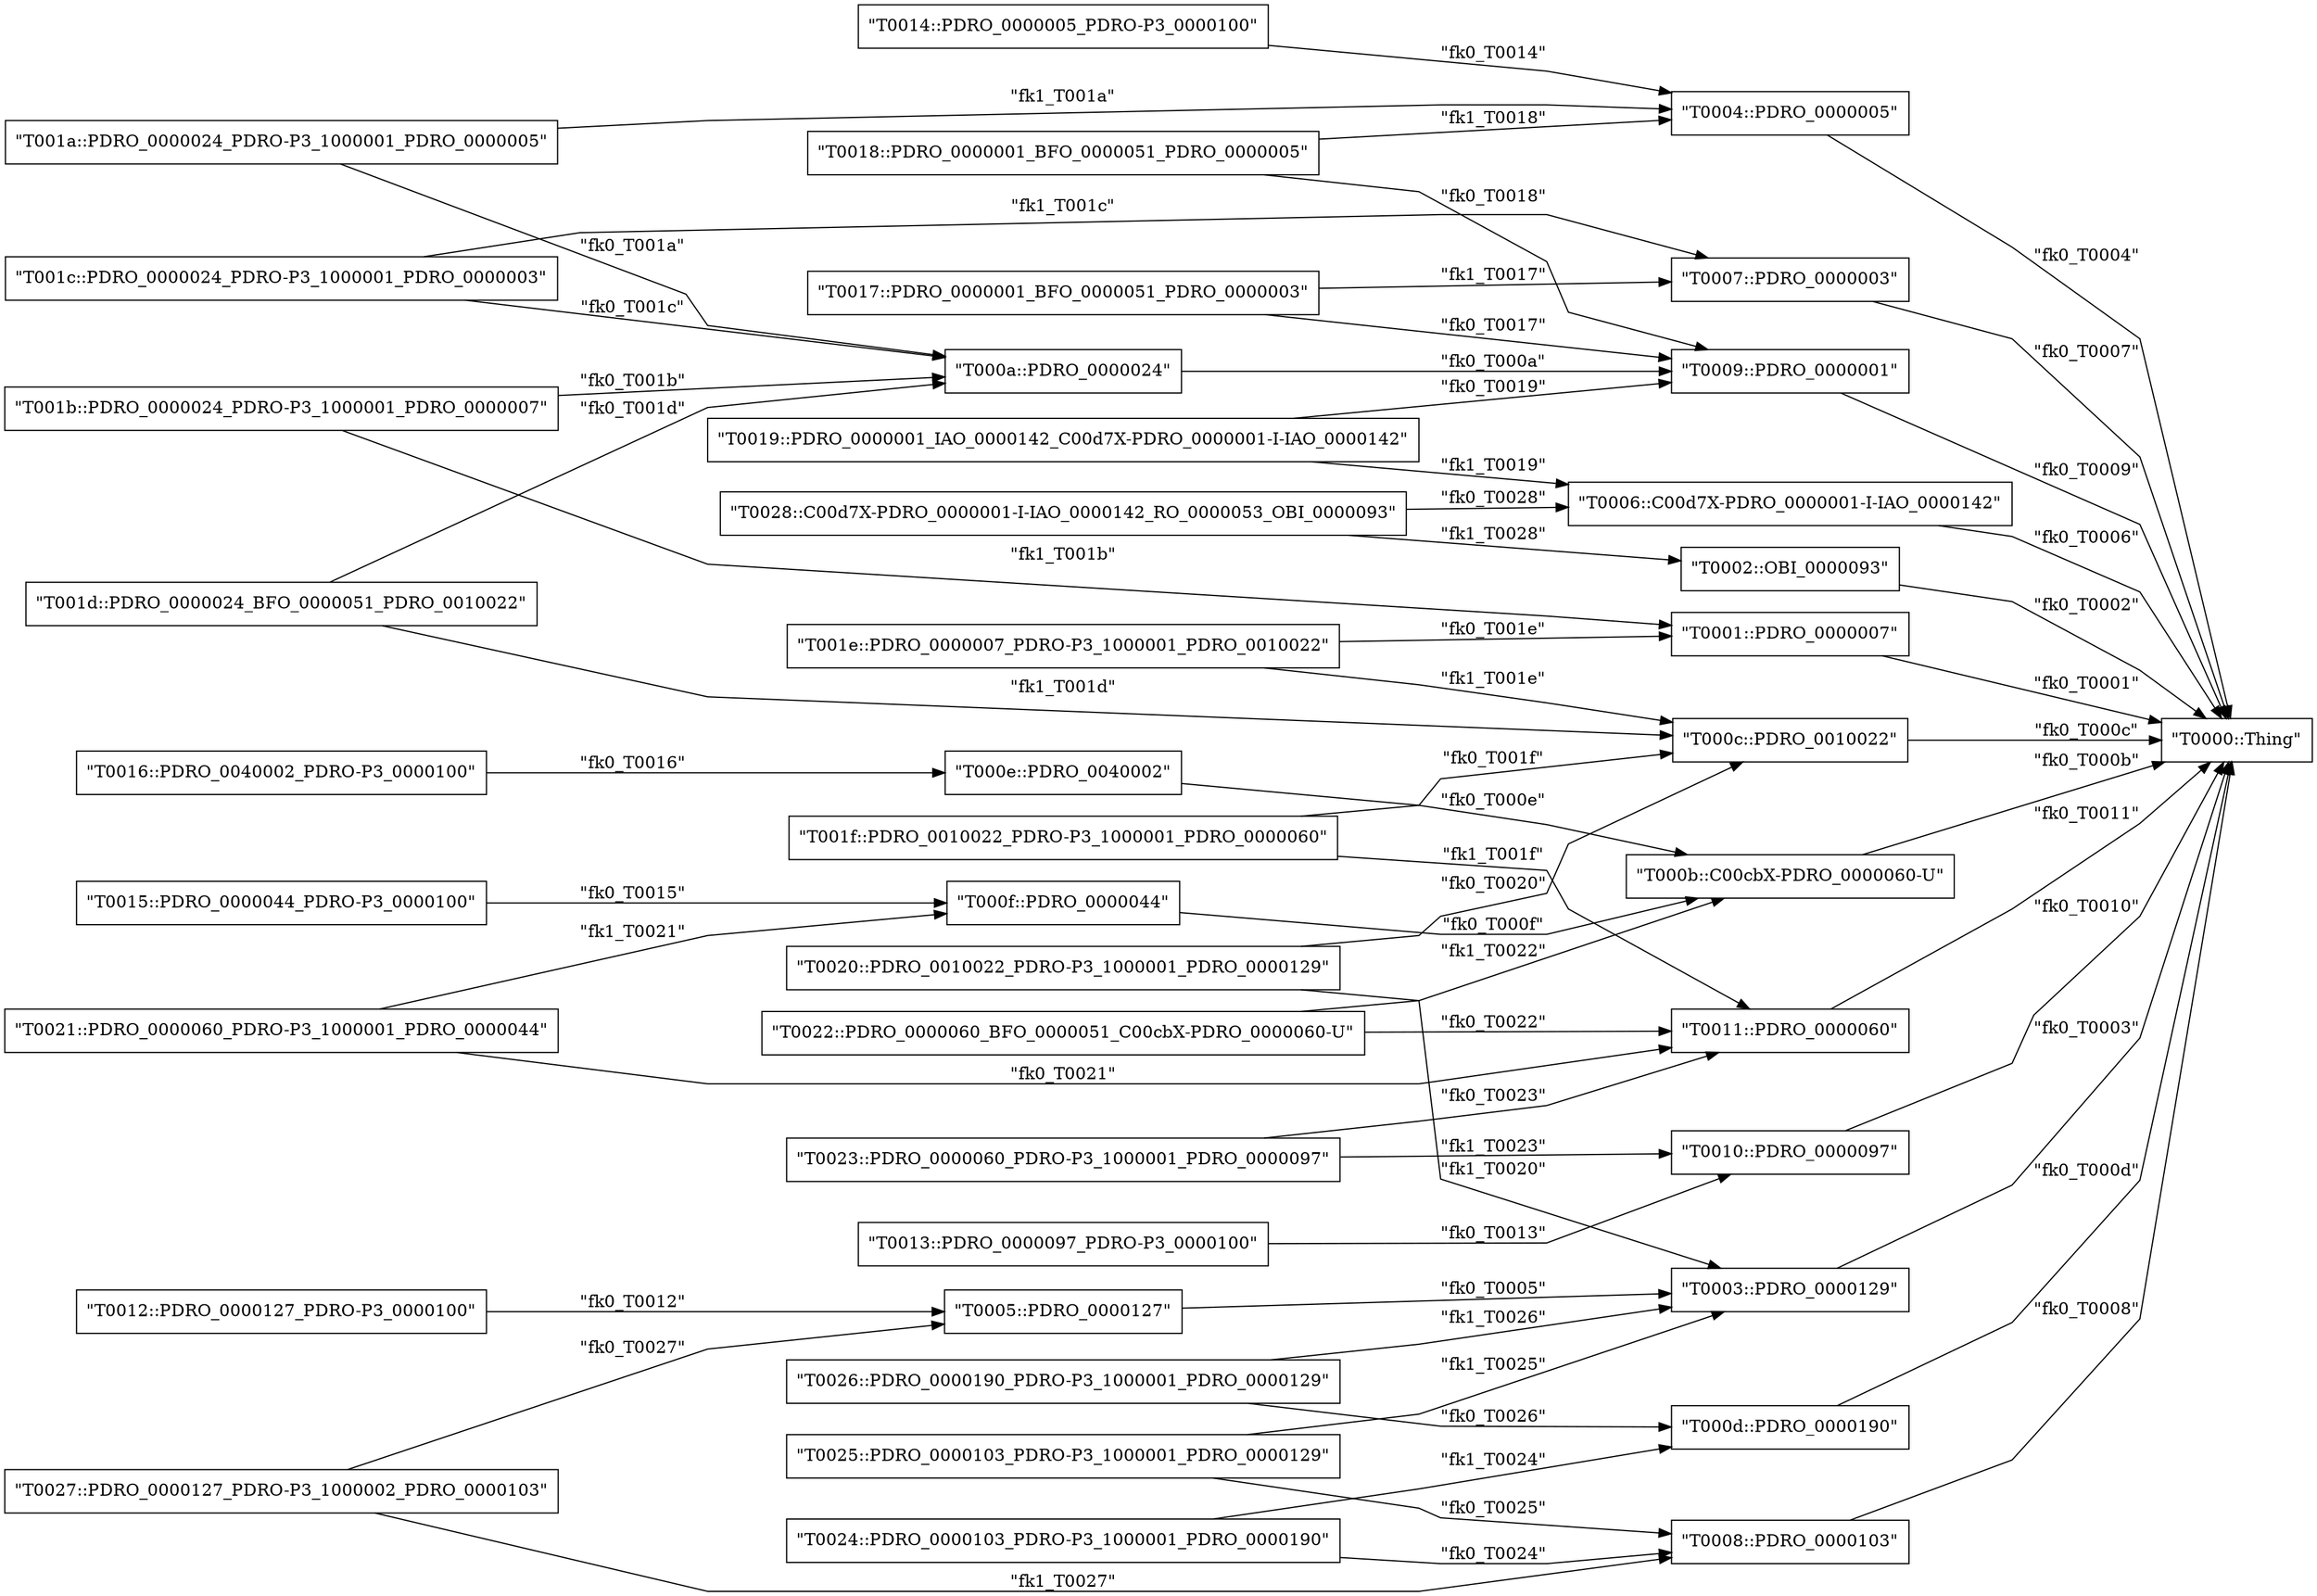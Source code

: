 strict digraph G {
  splines=polyline;
  rankdir=LR;
  "T0000::Thing" [ label="\"T0000::Thing\"" shape="box" ];
  "T0001::PDRO_0000007" [ label="\"T0001::PDRO_0000007\"" shape="box" ];
  "T0002::OBI_0000093" [ label="\"T0002::OBI_0000093\"" shape="box" ];
  "T0003::PDRO_0000129" [ label="\"T0003::PDRO_0000129\"" shape="box" ];
  "T0004::PDRO_0000005" [ label="\"T0004::PDRO_0000005\"" shape="box" ];
  "T0005::PDRO_0000127" [ label="\"T0005::PDRO_0000127\"" shape="box" ];
  "T0006::C00d7X-PDRO_0000001-I-IAO_0000142" [ label="\"T0006::C00d7X-PDRO_0000001-I-IAO_0000142\"" shape="box" ];
  "T0007::PDRO_0000003" [ label="\"T0007::PDRO_0000003\"" shape="box" ];
  "T0008::PDRO_0000103" [ label="\"T0008::PDRO_0000103\"" shape="box" ];
  "T0009::PDRO_0000001" [ label="\"T0009::PDRO_0000001\"" shape="box" ];
  "T000a::PDRO_0000024" [ label="\"T000a::PDRO_0000024\"" shape="box" ];
  "T000b::C00cbX-PDRO_0000060-U" [ label="\"T000b::C00cbX-PDRO_0000060-U\"" shape="box" ];
  "T000c::PDRO_0010022" [ label="\"T000c::PDRO_0010022\"" shape="box" ];
  "T000d::PDRO_0000190" [ label="\"T000d::PDRO_0000190\"" shape="box" ];
  "T000e::PDRO_0040002" [ label="\"T000e::PDRO_0040002\"" shape="box" ];
  "T000f::PDRO_0000044" [ label="\"T000f::PDRO_0000044\"" shape="box" ];
  "T0010::PDRO_0000097" [ label="\"T0010::PDRO_0000097\"" shape="box" ];
  "T0011::PDRO_0000060" [ label="\"T0011::PDRO_0000060\"" shape="box" ];
  "T0012::PDRO_0000127_PDRO-P3_0000100" [ label="\"T0012::PDRO_0000127_PDRO-P3_0000100\"" shape="box" ];
  "T0013::PDRO_0000097_PDRO-P3_0000100" [ label="\"T0013::PDRO_0000097_PDRO-P3_0000100\"" shape="box" ];
  "T0014::PDRO_0000005_PDRO-P3_0000100" [ label="\"T0014::PDRO_0000005_PDRO-P3_0000100\"" shape="box" ];
  "T0015::PDRO_0000044_PDRO-P3_0000100" [ label="\"T0015::PDRO_0000044_PDRO-P3_0000100\"" shape="box" ];
  "T0016::PDRO_0040002_PDRO-P3_0000100" [ label="\"T0016::PDRO_0040002_PDRO-P3_0000100\"" shape="box" ];
  "T0017::PDRO_0000001_BFO_0000051_PDRO_0000003" [ label="\"T0017::PDRO_0000001_BFO_0000051_PDRO_0000003\"" shape="box" ];
  "T0018::PDRO_0000001_BFO_0000051_PDRO_0000005" [ label="\"T0018::PDRO_0000001_BFO_0000051_PDRO_0000005\"" shape="box" ];
  "T0019::PDRO_0000001_IAO_0000142_C00d7X-PDRO_0000001-I-IAO_0000142" [ label="\"T0019::PDRO_0000001_IAO_0000142_C00d7X-PDRO_0000001-I-IAO_0000142\"" shape="box" ];
  "T001a::PDRO_0000024_PDRO-P3_1000001_PDRO_0000005" [ label="\"T001a::PDRO_0000024_PDRO-P3_1000001_PDRO_0000005\"" shape="box" ];
  "T001b::PDRO_0000024_PDRO-P3_1000001_PDRO_0000007" [ label="\"T001b::PDRO_0000024_PDRO-P3_1000001_PDRO_0000007\"" shape="box" ];
  "T001c::PDRO_0000024_PDRO-P3_1000001_PDRO_0000003" [ label="\"T001c::PDRO_0000024_PDRO-P3_1000001_PDRO_0000003\"" shape="box" ];
  "T001d::PDRO_0000024_BFO_0000051_PDRO_0010022" [ label="\"T001d::PDRO_0000024_BFO_0000051_PDRO_0010022\"" shape="box" ];
  "T001e::PDRO_0000007_PDRO-P3_1000001_PDRO_0010022" [ label="\"T001e::PDRO_0000007_PDRO-P3_1000001_PDRO_0010022\"" shape="box" ];
  "T001f::PDRO_0010022_PDRO-P3_1000001_PDRO_0000060" [ label="\"T001f::PDRO_0010022_PDRO-P3_1000001_PDRO_0000060\"" shape="box" ];
  "T0020::PDRO_0010022_PDRO-P3_1000001_PDRO_0000129" [ label="\"T0020::PDRO_0010022_PDRO-P3_1000001_PDRO_0000129\"" shape="box" ];
  "T0021::PDRO_0000060_PDRO-P3_1000001_PDRO_0000044" [ label="\"T0021::PDRO_0000060_PDRO-P3_1000001_PDRO_0000044\"" shape="box" ];
  "T0022::PDRO_0000060_BFO_0000051_C00cbX-PDRO_0000060-U" [ label="\"T0022::PDRO_0000060_BFO_0000051_C00cbX-PDRO_0000060-U\"" shape="box" ];
  "T0023::PDRO_0000060_PDRO-P3_1000001_PDRO_0000097" [ label="\"T0023::PDRO_0000060_PDRO-P3_1000001_PDRO_0000097\"" shape="box" ];
  "T0024::PDRO_0000103_PDRO-P3_1000001_PDRO_0000190" [ label="\"T0024::PDRO_0000103_PDRO-P3_1000001_PDRO_0000190\"" shape="box" ];
  "T0025::PDRO_0000103_PDRO-P3_1000001_PDRO_0000129" [ label="\"T0025::PDRO_0000103_PDRO-P3_1000001_PDRO_0000129\"" shape="box" ];
  "T0026::PDRO_0000190_PDRO-P3_1000001_PDRO_0000129" [ label="\"T0026::PDRO_0000190_PDRO-P3_1000001_PDRO_0000129\"" shape="box" ];
  "T0027::PDRO_0000127_PDRO-P3_1000002_PDRO_0000103" [ label="\"T0027::PDRO_0000127_PDRO-P3_1000002_PDRO_0000103\"" shape="box" ];
  "T0028::C00d7X-PDRO_0000001-I-IAO_0000142_RO_0000053_OBI_0000093" [ label="\"T0028::C00d7X-PDRO_0000001-I-IAO_0000142_RO_0000053_OBI_0000093\"" shape="box" ];
  "T0001::PDRO_0000007" -> "T0000::Thing" [ label="\"fk0_T0001\"" ];
  "T0002::OBI_0000093" -> "T0000::Thing" [ label="\"fk0_T0002\"" ];
  "T0003::PDRO_0000129" -> "T0000::Thing" [ label="\"fk0_T0003\"" ];
  "T0004::PDRO_0000005" -> "T0000::Thing" [ label="\"fk0_T0004\"" ];
  "T0005::PDRO_0000127" -> "T0003::PDRO_0000129" [ label="\"fk0_T0005\"" ];
  "T0006::C00d7X-PDRO_0000001-I-IAO_0000142" -> "T0000::Thing" [ label="\"fk0_T0006\"" ];
  "T0007::PDRO_0000003" -> "T0000::Thing" [ label="\"fk0_T0007\"" ];
  "T0008::PDRO_0000103" -> "T0000::Thing" [ label="\"fk0_T0008\"" ];
  "T0009::PDRO_0000001" -> "T0000::Thing" [ label="\"fk0_T0009\"" ];
  "T000a::PDRO_0000024" -> "T0009::PDRO_0000001" [ label="\"fk0_T000a\"" ];
  "T000b::C00cbX-PDRO_0000060-U" -> "T0000::Thing" [ label="\"fk0_T000b\"" ];
  "T000c::PDRO_0010022" -> "T0000::Thing" [ label="\"fk0_T000c\"" ];
  "T000d::PDRO_0000190" -> "T0000::Thing" [ label="\"fk0_T000d\"" ];
  "T000e::PDRO_0040002" -> "T000b::C00cbX-PDRO_0000060-U" [ label="\"fk0_T000e\"" ];
  "T000f::PDRO_0000044" -> "T000b::C00cbX-PDRO_0000060-U" [ label="\"fk0_T000f\"" ];
  "T0010::PDRO_0000097" -> "T0000::Thing" [ label="\"fk0_T0010\"" ];
  "T0011::PDRO_0000060" -> "T0000::Thing" [ label="\"fk0_T0011\"" ];
  "T0012::PDRO_0000127_PDRO-P3_0000100" -> "T0005::PDRO_0000127" [ label="\"fk0_T0012\"" ];
  "T0013::PDRO_0000097_PDRO-P3_0000100" -> "T0010::PDRO_0000097" [ label="\"fk0_T0013\"" ];
  "T0014::PDRO_0000005_PDRO-P3_0000100" -> "T0004::PDRO_0000005" [ label="\"fk0_T0014\"" ];
  "T0015::PDRO_0000044_PDRO-P3_0000100" -> "T000f::PDRO_0000044" [ label="\"fk0_T0015\"" ];
  "T0016::PDRO_0040002_PDRO-P3_0000100" -> "T000e::PDRO_0040002" [ label="\"fk0_T0016\"" ];
  "T0017::PDRO_0000001_BFO_0000051_PDRO_0000003" -> "T0009::PDRO_0000001" [ label="\"fk0_T0017\"" ];
  "T0017::PDRO_0000001_BFO_0000051_PDRO_0000003" -> "T0007::PDRO_0000003" [ label="\"fk1_T0017\"" ];
  "T0018::PDRO_0000001_BFO_0000051_PDRO_0000005" -> "T0004::PDRO_0000005" [ label="\"fk1_T0018\"" ];
  "T0018::PDRO_0000001_BFO_0000051_PDRO_0000005" -> "T0009::PDRO_0000001" [ label="\"fk0_T0018\"" ];
  "T0019::PDRO_0000001_IAO_0000142_C00d7X-PDRO_0000001-I-IAO_0000142" -> "T0009::PDRO_0000001" [ label="\"fk0_T0019\"" ];
  "T0019::PDRO_0000001_IAO_0000142_C00d7X-PDRO_0000001-I-IAO_0000142" -> "T0006::C00d7X-PDRO_0000001-I-IAO_0000142" [ label="\"fk1_T0019\"" ];
  "T001a::PDRO_0000024_PDRO-P3_1000001_PDRO_0000005" -> "T0004::PDRO_0000005" [ label="\"fk1_T001a\"" ];
  "T001a::PDRO_0000024_PDRO-P3_1000001_PDRO_0000005" -> "T000a::PDRO_0000024" [ label="\"fk0_T001a\"" ];
  "T001b::PDRO_0000024_PDRO-P3_1000001_PDRO_0000007" -> "T000a::PDRO_0000024" [ label="\"fk0_T001b\"" ];
  "T001b::PDRO_0000024_PDRO-P3_1000001_PDRO_0000007" -> "T0001::PDRO_0000007" [ label="\"fk1_T001b\"" ];
  "T001c::PDRO_0000024_PDRO-P3_1000001_PDRO_0000003" -> "T000a::PDRO_0000024" [ label="\"fk0_T001c\"" ];
  "T001c::PDRO_0000024_PDRO-P3_1000001_PDRO_0000003" -> "T0007::PDRO_0000003" [ label="\"fk1_T001c\"" ];
  "T001d::PDRO_0000024_BFO_0000051_PDRO_0010022" -> "T000a::PDRO_0000024" [ label="\"fk0_T001d\"" ];
  "T001d::PDRO_0000024_BFO_0000051_PDRO_0010022" -> "T000c::PDRO_0010022" [ label="\"fk1_T001d\"" ];
  "T001e::PDRO_0000007_PDRO-P3_1000001_PDRO_0010022" -> "T0001::PDRO_0000007" [ label="\"fk0_T001e\"" ];
  "T001e::PDRO_0000007_PDRO-P3_1000001_PDRO_0010022" -> "T000c::PDRO_0010022" [ label="\"fk1_T001e\"" ];
  "T001f::PDRO_0010022_PDRO-P3_1000001_PDRO_0000060" -> "T0011::PDRO_0000060" [ label="\"fk1_T001f\"" ];
  "T001f::PDRO_0010022_PDRO-P3_1000001_PDRO_0000060" -> "T000c::PDRO_0010022" [ label="\"fk0_T001f\"" ];
  "T0020::PDRO_0010022_PDRO-P3_1000001_PDRO_0000129" -> "T0003::PDRO_0000129" [ label="\"fk1_T0020\"" ];
  "T0020::PDRO_0010022_PDRO-P3_1000001_PDRO_0000129" -> "T000c::PDRO_0010022" [ label="\"fk0_T0020\"" ];
  "T0021::PDRO_0000060_PDRO-P3_1000001_PDRO_0000044" -> "T0011::PDRO_0000060" [ label="\"fk0_T0021\"" ];
  "T0021::PDRO_0000060_PDRO-P3_1000001_PDRO_0000044" -> "T000f::PDRO_0000044" [ label="\"fk1_T0021\"" ];
  "T0022::PDRO_0000060_BFO_0000051_C00cbX-PDRO_0000060-U" -> "T000b::C00cbX-PDRO_0000060-U" [ label="\"fk1_T0022\"" ];
  "T0022::PDRO_0000060_BFO_0000051_C00cbX-PDRO_0000060-U" -> "T0011::PDRO_0000060" [ label="\"fk0_T0022\"" ];
  "T0023::PDRO_0000060_PDRO-P3_1000001_PDRO_0000097" -> "T0011::PDRO_0000060" [ label="\"fk0_T0023\"" ];
  "T0023::PDRO_0000060_PDRO-P3_1000001_PDRO_0000097" -> "T0010::PDRO_0000097" [ label="\"fk1_T0023\"" ];
  "T0024::PDRO_0000103_PDRO-P3_1000001_PDRO_0000190" -> "T0008::PDRO_0000103" [ label="\"fk0_T0024\"" ];
  "T0024::PDRO_0000103_PDRO-P3_1000001_PDRO_0000190" -> "T000d::PDRO_0000190" [ label="\"fk1_T0024\"" ];
  "T0025::PDRO_0000103_PDRO-P3_1000001_PDRO_0000129" -> "T0003::PDRO_0000129" [ label="\"fk1_T0025\"" ];
  "T0025::PDRO_0000103_PDRO-P3_1000001_PDRO_0000129" -> "T0008::PDRO_0000103" [ label="\"fk0_T0025\"" ];
  "T0026::PDRO_0000190_PDRO-P3_1000001_PDRO_0000129" -> "T0003::PDRO_0000129" [ label="\"fk1_T0026\"" ];
  "T0026::PDRO_0000190_PDRO-P3_1000001_PDRO_0000129" -> "T000d::PDRO_0000190" [ label="\"fk0_T0026\"" ];
  "T0027::PDRO_0000127_PDRO-P3_1000002_PDRO_0000103" -> "T0005::PDRO_0000127" [ label="\"fk0_T0027\"" ];
  "T0027::PDRO_0000127_PDRO-P3_1000002_PDRO_0000103" -> "T0008::PDRO_0000103" [ label="\"fk1_T0027\"" ];
  "T0028::C00d7X-PDRO_0000001-I-IAO_0000142_RO_0000053_OBI_0000093" -> "T0006::C00d7X-PDRO_0000001-I-IAO_0000142" [ label="\"fk0_T0028\"" ];
  "T0028::C00d7X-PDRO_0000001-I-IAO_0000142_RO_0000053_OBI_0000093" -> "T0002::OBI_0000093" [ label="\"fk1_T0028\"" ];
}
